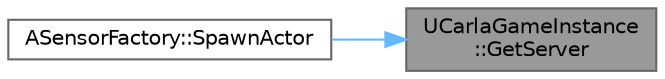 digraph "UCarlaGameInstance::GetServer"
{
 // INTERACTIVE_SVG=YES
 // LATEX_PDF_SIZE
  bgcolor="transparent";
  edge [fontname=Helvetica,fontsize=10,labelfontname=Helvetica,labelfontsize=10];
  node [fontname=Helvetica,fontsize=10,shape=box,height=0.2,width=0.4];
  rankdir="RL";
  Node1 [id="Node000001",label="UCarlaGameInstance\l::GetServer",height=0.2,width=0.4,color="gray40", fillcolor="grey60", style="filled", fontcolor="black",tooltip=" "];
  Node1 -> Node2 [id="edge1_Node000001_Node000002",dir="back",color="steelblue1",style="solid",tooltip=" "];
  Node2 [id="Node000002",label="ASensorFactory::SpawnActor",height=0.2,width=0.4,color="grey40", fillcolor="white", style="filled",URL="$df/d9e/classASensorFactory.html#a98d8a966c03351611dffe60ac26c6c91",tooltip="Spawn an actor based on ActorDescription and Transform."];
}
